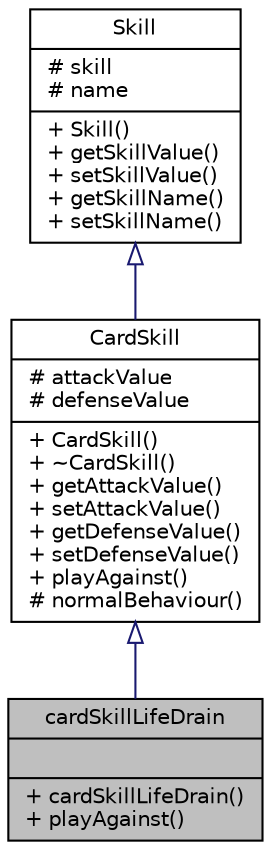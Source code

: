 digraph "cardSkillLifeDrain"
{
  bgcolor="transparent";
  edge [fontname="Helvetica",fontsize="10",labelfontname="Helvetica",labelfontsize="10"];
  node [fontname="Helvetica",fontsize="10",shape=record];
  Node3 [label="{cardSkillLifeDrain\n||+ cardSkillLifeDrain()\l+ playAgainst()\l}",height=0.2,width=0.4,color="black", fillcolor="grey75", style="filled", fontcolor="black"];
  Node4 -> Node3 [dir="back",color="midnightblue",fontsize="10",style="solid",arrowtail="onormal",fontname="Helvetica"];
  Node4 [label="{CardSkill\n|# attackValue\l# defenseValue\l|+ CardSkill()\l+ ~CardSkill()\l+ getAttackValue()\l+ setAttackValue()\l+ getDefenseValue()\l+ setDefenseValue()\l+ playAgainst()\l# normalBehaviour()\l}",height=0.2,width=0.4,color="black",URL="$classCardSkill.html"];
  Node5 -> Node4 [dir="back",color="midnightblue",fontsize="10",style="solid",arrowtail="onormal",fontname="Helvetica"];
  Node5 [label="{Skill\n|# skill\l# name\l|+ Skill()\l+ getSkillValue()\l+ setSkillValue()\l+ getSkillName()\l+ setSkillName()\l}",height=0.2,width=0.4,color="black",URL="$classSkill.html"];
}
